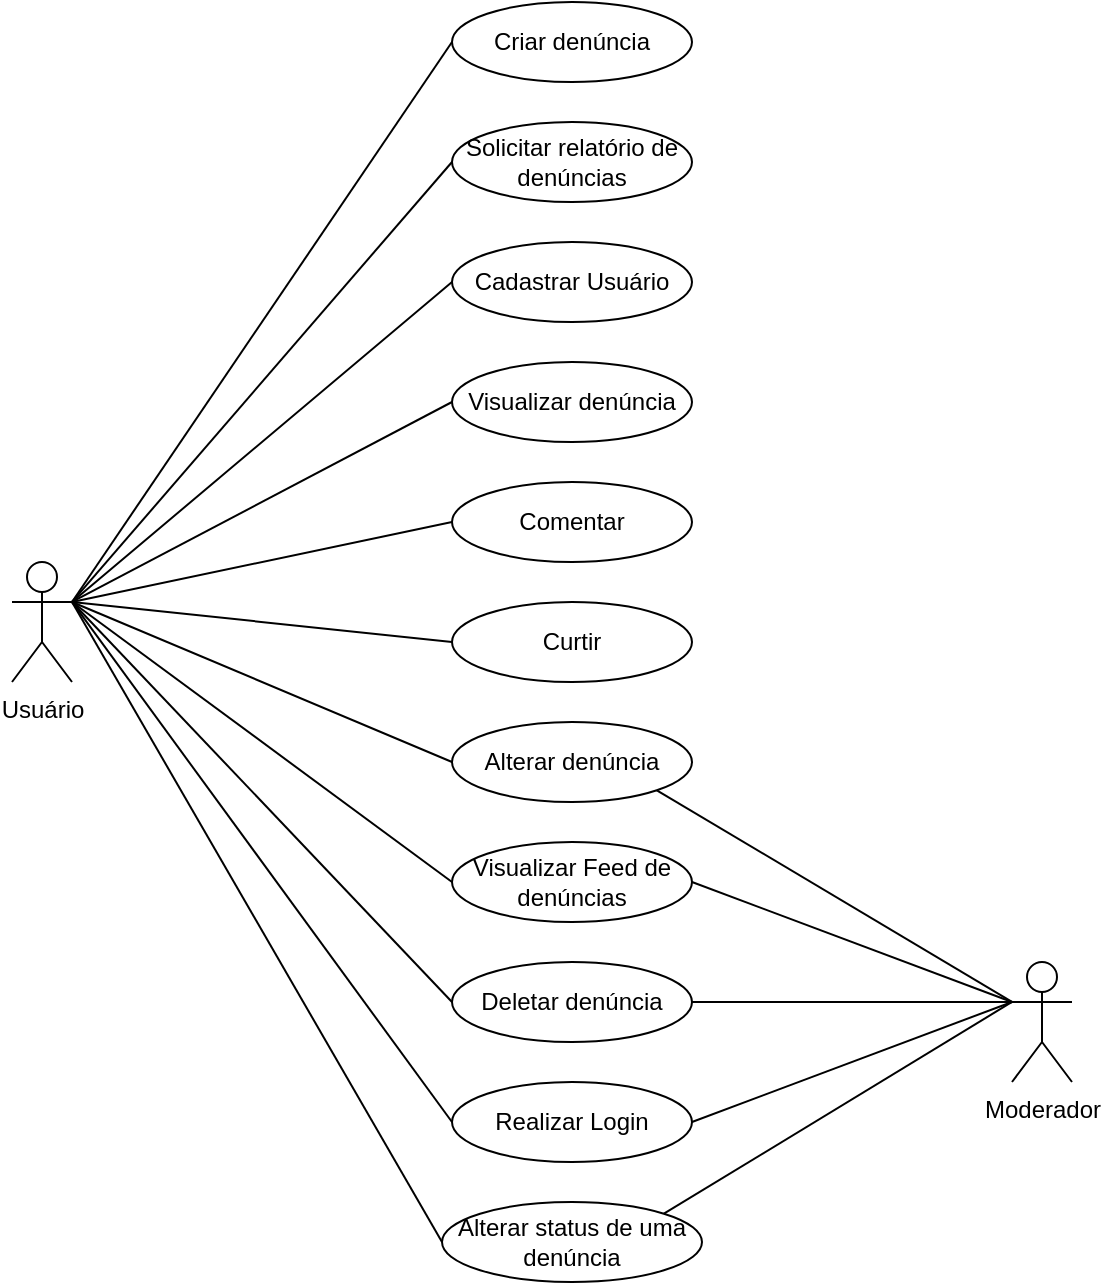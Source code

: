 <mxfile version="24.1.0" type="device">
  <diagram name="Página-1" id="gTYhepTF-UGLIyL8_KFd">
    <mxGraphModel dx="1434" dy="836" grid="1" gridSize="10" guides="1" tooltips="1" connect="1" arrows="1" fold="1" page="1" pageScale="1" pageWidth="1169" pageHeight="1654" math="0" shadow="0">
      <root>
        <mxCell id="0" />
        <mxCell id="1" parent="0" />
        <mxCell id="0iaCH0QJhydmnR3I2TVo-1" value="Moderador" style="shape=umlActor;verticalLabelPosition=bottom;verticalAlign=top;html=1;outlineConnect=0;" parent="1" vertex="1">
          <mxGeometry x="590" y="760" width="30" height="60" as="geometry" />
        </mxCell>
        <mxCell id="0iaCH0QJhydmnR3I2TVo-2" value="Usuário" style="shape=umlActor;verticalLabelPosition=bottom;verticalAlign=top;html=1;outlineConnect=0;" parent="1" vertex="1">
          <mxGeometry x="90" y="560" width="30" height="60" as="geometry" />
        </mxCell>
        <mxCell id="0iaCH0QJhydmnR3I2TVo-5" value="Criar denúncia" style="ellipse;whiteSpace=wrap;html=1;align=center;" parent="1" vertex="1">
          <mxGeometry x="310" y="280" width="120" height="40" as="geometry" />
        </mxCell>
        <mxCell id="0iaCH0QJhydmnR3I2TVo-6" value="Realizar Login" style="ellipse;whiteSpace=wrap;html=1;align=center;" parent="1" vertex="1">
          <mxGeometry x="310" y="820" width="120" height="40" as="geometry" />
        </mxCell>
        <mxCell id="0iaCH0QJhydmnR3I2TVo-7" value="Visualizar Feed de denúncias" style="ellipse;whiteSpace=wrap;html=1;align=center;" parent="1" vertex="1">
          <mxGeometry x="310" y="700" width="120" height="40" as="geometry" />
        </mxCell>
        <mxCell id="0iaCH0QJhydmnR3I2TVo-8" value="Deletar denúncia" style="ellipse;whiteSpace=wrap;html=1;align=center;" parent="1" vertex="1">
          <mxGeometry x="310" y="760" width="120" height="40" as="geometry" />
        </mxCell>
        <mxCell id="0iaCH0QJhydmnR3I2TVo-9" value="Cadastrar Usuário" style="ellipse;whiteSpace=wrap;html=1;align=center;" parent="1" vertex="1">
          <mxGeometry x="310" y="400" width="120" height="40" as="geometry" />
        </mxCell>
        <mxCell id="0iaCH0QJhydmnR3I2TVo-10" value="Alterar denúncia" style="ellipse;whiteSpace=wrap;html=1;align=center;" parent="1" vertex="1">
          <mxGeometry x="310" y="640" width="120" height="40" as="geometry" />
        </mxCell>
        <mxCell id="0iaCH0QJhydmnR3I2TVo-11" value="Visualizar denúncia" style="ellipse;whiteSpace=wrap;html=1;align=center;" parent="1" vertex="1">
          <mxGeometry x="310" y="460" width="120" height="40" as="geometry" />
        </mxCell>
        <mxCell id="0iaCH0QJhydmnR3I2TVo-12" value="Solicitar relatório de denúncias" style="ellipse;whiteSpace=wrap;html=1;align=center;" parent="1" vertex="1">
          <mxGeometry x="310" y="340" width="120" height="40" as="geometry" />
        </mxCell>
        <mxCell id="0iaCH0QJhydmnR3I2TVo-13" value="" style="endArrow=none;html=1;rounded=0;entryX=0;entryY=0.5;entryDx=0;entryDy=0;exitX=1;exitY=0.333;exitDx=0;exitDy=0;exitPerimeter=0;" parent="1" source="0iaCH0QJhydmnR3I2TVo-2" target="0iaCH0QJhydmnR3I2TVo-5" edge="1">
          <mxGeometry width="50" height="50" relative="1" as="geometry">
            <mxPoint x="170" y="410" as="sourcePoint" />
            <mxPoint x="240" y="390" as="targetPoint" />
          </mxGeometry>
        </mxCell>
        <mxCell id="0iaCH0QJhydmnR3I2TVo-14" value="" style="endArrow=none;html=1;rounded=0;entryX=0;entryY=0.5;entryDx=0;entryDy=0;exitX=1;exitY=0.333;exitDx=0;exitDy=0;exitPerimeter=0;" parent="1" source="0iaCH0QJhydmnR3I2TVo-2" target="0iaCH0QJhydmnR3I2TVo-6" edge="1">
          <mxGeometry width="50" height="50" relative="1" as="geometry">
            <mxPoint x="170" y="410" as="sourcePoint" />
            <mxPoint x="320" y="310" as="targetPoint" />
          </mxGeometry>
        </mxCell>
        <mxCell id="0iaCH0QJhydmnR3I2TVo-15" value="" style="endArrow=none;html=1;rounded=0;exitX=1;exitY=0.333;exitDx=0;exitDy=0;exitPerimeter=0;entryX=0;entryY=0.5;entryDx=0;entryDy=0;" parent="1" source="0iaCH0QJhydmnR3I2TVo-2" target="0iaCH0QJhydmnR3I2TVo-7" edge="1">
          <mxGeometry width="50" height="50" relative="1" as="geometry">
            <mxPoint x="170" y="410" as="sourcePoint" />
            <mxPoint x="320" y="370" as="targetPoint" />
          </mxGeometry>
        </mxCell>
        <mxCell id="0iaCH0QJhydmnR3I2TVo-16" value="" style="endArrow=none;html=1;rounded=0;entryX=0;entryY=0.5;entryDx=0;entryDy=0;exitX=1;exitY=0.333;exitDx=0;exitDy=0;exitPerimeter=0;" parent="1" source="0iaCH0QJhydmnR3I2TVo-2" target="0iaCH0QJhydmnR3I2TVo-9" edge="1">
          <mxGeometry width="50" height="50" relative="1" as="geometry">
            <mxPoint x="170" y="410" as="sourcePoint" />
            <mxPoint x="320" y="430" as="targetPoint" />
          </mxGeometry>
        </mxCell>
        <mxCell id="0iaCH0QJhydmnR3I2TVo-17" value="" style="endArrow=none;html=1;rounded=0;entryX=0;entryY=0.5;entryDx=0;entryDy=0;exitX=1;exitY=0.333;exitDx=0;exitDy=0;exitPerimeter=0;" parent="1" source="0iaCH0QJhydmnR3I2TVo-2" target="0iaCH0QJhydmnR3I2TVo-8" edge="1">
          <mxGeometry width="50" height="50" relative="1" as="geometry">
            <mxPoint x="170" y="410" as="sourcePoint" />
            <mxPoint x="320" y="490" as="targetPoint" />
          </mxGeometry>
        </mxCell>
        <mxCell id="0iaCH0QJhydmnR3I2TVo-18" value="" style="endArrow=none;html=1;rounded=0;entryX=0;entryY=0.5;entryDx=0;entryDy=0;exitX=1;exitY=0.333;exitDx=0;exitDy=0;exitPerimeter=0;" parent="1" source="0iaCH0QJhydmnR3I2TVo-2" target="0iaCH0QJhydmnR3I2TVo-10" edge="1">
          <mxGeometry width="50" height="50" relative="1" as="geometry">
            <mxPoint x="170" y="410" as="sourcePoint" />
            <mxPoint x="300" y="560" as="targetPoint" />
          </mxGeometry>
        </mxCell>
        <mxCell id="0iaCH0QJhydmnR3I2TVo-19" value="" style="endArrow=none;html=1;rounded=0;entryX=0;entryY=0.5;entryDx=0;entryDy=0;exitX=1;exitY=0.333;exitDx=0;exitDy=0;exitPerimeter=0;" parent="1" source="0iaCH0QJhydmnR3I2TVo-2" target="0iaCH0QJhydmnR3I2TVo-11" edge="1">
          <mxGeometry width="50" height="50" relative="1" as="geometry">
            <mxPoint x="170" y="410" as="sourcePoint" />
            <mxPoint x="300" y="625" as="targetPoint" />
          </mxGeometry>
        </mxCell>
        <mxCell id="0iaCH0QJhydmnR3I2TVo-20" value="" style="endArrow=none;html=1;rounded=0;entryX=0;entryY=0.5;entryDx=0;entryDy=0;exitX=1;exitY=0.333;exitDx=0;exitDy=0;exitPerimeter=0;" parent="1" source="0iaCH0QJhydmnR3I2TVo-2" target="0iaCH0QJhydmnR3I2TVo-12" edge="1">
          <mxGeometry width="50" height="50" relative="1" as="geometry">
            <mxPoint x="170" y="410" as="sourcePoint" />
            <mxPoint x="300" y="700" as="targetPoint" />
          </mxGeometry>
        </mxCell>
        <mxCell id="0iaCH0QJhydmnR3I2TVo-21" value="" style="endArrow=none;html=1;rounded=0;exitX=1;exitY=0.5;exitDx=0;exitDy=0;entryX=0;entryY=0.333;entryDx=0;entryDy=0;entryPerimeter=0;" parent="1" source="0iaCH0QJhydmnR3I2TVo-6" target="0iaCH0QJhydmnR3I2TVo-1" edge="1">
          <mxGeometry width="50" height="50" relative="1" as="geometry">
            <mxPoint x="540" y="490" as="sourcePoint" />
            <mxPoint x="580" y="580" as="targetPoint" />
          </mxGeometry>
        </mxCell>
        <mxCell id="0iaCH0QJhydmnR3I2TVo-22" value="" style="endArrow=none;html=1;rounded=0;exitX=1;exitY=0.5;exitDx=0;exitDy=0;entryX=0;entryY=0.333;entryDx=0;entryDy=0;entryPerimeter=0;" parent="1" source="0iaCH0QJhydmnR3I2TVo-7" target="0iaCH0QJhydmnR3I2TVo-1" edge="1">
          <mxGeometry width="50" height="50" relative="1" as="geometry">
            <mxPoint x="440" y="370" as="sourcePoint" />
            <mxPoint x="580" y="580" as="targetPoint" />
          </mxGeometry>
        </mxCell>
        <mxCell id="0iaCH0QJhydmnR3I2TVo-23" value="" style="endArrow=none;html=1;rounded=0;exitX=1;exitY=0.5;exitDx=0;exitDy=0;entryX=0;entryY=0.333;entryDx=0;entryDy=0;entryPerimeter=0;" parent="1" source="0iaCH0QJhydmnR3I2TVo-8" target="0iaCH0QJhydmnR3I2TVo-1" edge="1">
          <mxGeometry width="50" height="50" relative="1" as="geometry">
            <mxPoint x="440" y="430" as="sourcePoint" />
            <mxPoint x="580" y="580" as="targetPoint" />
          </mxGeometry>
        </mxCell>
        <mxCell id="0iaCH0QJhydmnR3I2TVo-24" value="" style="endArrow=none;html=1;rounded=0;exitX=1;exitY=1;exitDx=0;exitDy=0;entryX=0;entryY=0.333;entryDx=0;entryDy=0;entryPerimeter=0;" parent="1" source="0iaCH0QJhydmnR3I2TVo-10" target="0iaCH0QJhydmnR3I2TVo-1" edge="1">
          <mxGeometry width="50" height="50" relative="1" as="geometry">
            <mxPoint x="450" y="440" as="sourcePoint" />
            <mxPoint x="580" y="580" as="targetPoint" />
          </mxGeometry>
        </mxCell>
        <mxCell id="0iaCH0QJhydmnR3I2TVo-25" value="Alterar status de uma denúncia" style="ellipse;whiteSpace=wrap;html=1;align=center;" parent="1" vertex="1">
          <mxGeometry x="305" y="880" width="130" height="40" as="geometry" />
        </mxCell>
        <mxCell id="0iaCH0QJhydmnR3I2TVo-26" value="" style="endArrow=none;html=1;rounded=0;exitX=1;exitY=0;exitDx=0;exitDy=0;entryX=0;entryY=0.333;entryDx=0;entryDy=0;entryPerimeter=0;" parent="1" source="0iaCH0QJhydmnR3I2TVo-25" target="0iaCH0QJhydmnR3I2TVo-1" edge="1">
          <mxGeometry width="50" height="50" relative="1" as="geometry">
            <mxPoint x="440" y="610" as="sourcePoint" />
            <mxPoint x="580" y="580" as="targetPoint" />
          </mxGeometry>
        </mxCell>
        <mxCell id="0iaCH0QJhydmnR3I2TVo-31" value="" style="endArrow=none;html=1;rounded=0;exitX=0;exitY=0.5;exitDx=0;exitDy=0;entryX=1;entryY=0.333;entryDx=0;entryDy=0;entryPerimeter=0;" parent="1" source="0iaCH0QJhydmnR3I2TVo-25" target="0iaCH0QJhydmnR3I2TVo-2" edge="1">
          <mxGeometry width="50" height="50" relative="1" as="geometry">
            <mxPoint x="180" y="740" as="sourcePoint" />
            <mxPoint x="170" y="410" as="targetPoint" />
          </mxGeometry>
        </mxCell>
        <mxCell id="mjeEMUs552SAfgoRd7oV-1" value="Comentar" style="ellipse;whiteSpace=wrap;html=1;align=center;" parent="1" vertex="1">
          <mxGeometry x="310" y="520" width="120" height="40" as="geometry" />
        </mxCell>
        <mxCell id="mjeEMUs552SAfgoRd7oV-2" value="Curtir" style="ellipse;whiteSpace=wrap;html=1;align=center;" parent="1" vertex="1">
          <mxGeometry x="310" y="580" width="120" height="40" as="geometry" />
        </mxCell>
        <mxCell id="mjeEMUs552SAfgoRd7oV-3" value="" style="endArrow=none;html=1;rounded=0;entryX=0;entryY=0.5;entryDx=0;entryDy=0;exitX=1;exitY=0.333;exitDx=0;exitDy=0;exitPerimeter=0;" parent="1" source="0iaCH0QJhydmnR3I2TVo-2" target="mjeEMUs552SAfgoRd7oV-1" edge="1">
          <mxGeometry width="50" height="50" relative="1" as="geometry">
            <mxPoint x="170" y="410" as="sourcePoint" />
            <mxPoint x="300" y="870" as="targetPoint" />
          </mxGeometry>
        </mxCell>
        <mxCell id="mjeEMUs552SAfgoRd7oV-4" value="" style="endArrow=none;html=1;rounded=0;entryX=0;entryY=0.5;entryDx=0;entryDy=0;exitX=1;exitY=0.333;exitDx=0;exitDy=0;exitPerimeter=0;" parent="1" source="0iaCH0QJhydmnR3I2TVo-2" target="mjeEMUs552SAfgoRd7oV-2" edge="1">
          <mxGeometry width="50" height="50" relative="1" as="geometry">
            <mxPoint x="170" y="410" as="sourcePoint" />
            <mxPoint x="300" y="920" as="targetPoint" />
          </mxGeometry>
        </mxCell>
        <mxCell id="mjeEMUs552SAfgoRd7oV-5" style="edgeStyle=orthogonalEdgeStyle;rounded=0;orthogonalLoop=1;jettySize=auto;html=1;exitX=0.5;exitY=1;exitDx=0;exitDy=0;" parent="1" source="0iaCH0QJhydmnR3I2TVo-7" target="0iaCH0QJhydmnR3I2TVo-7" edge="1">
          <mxGeometry relative="1" as="geometry" />
        </mxCell>
      </root>
    </mxGraphModel>
  </diagram>
</mxfile>
